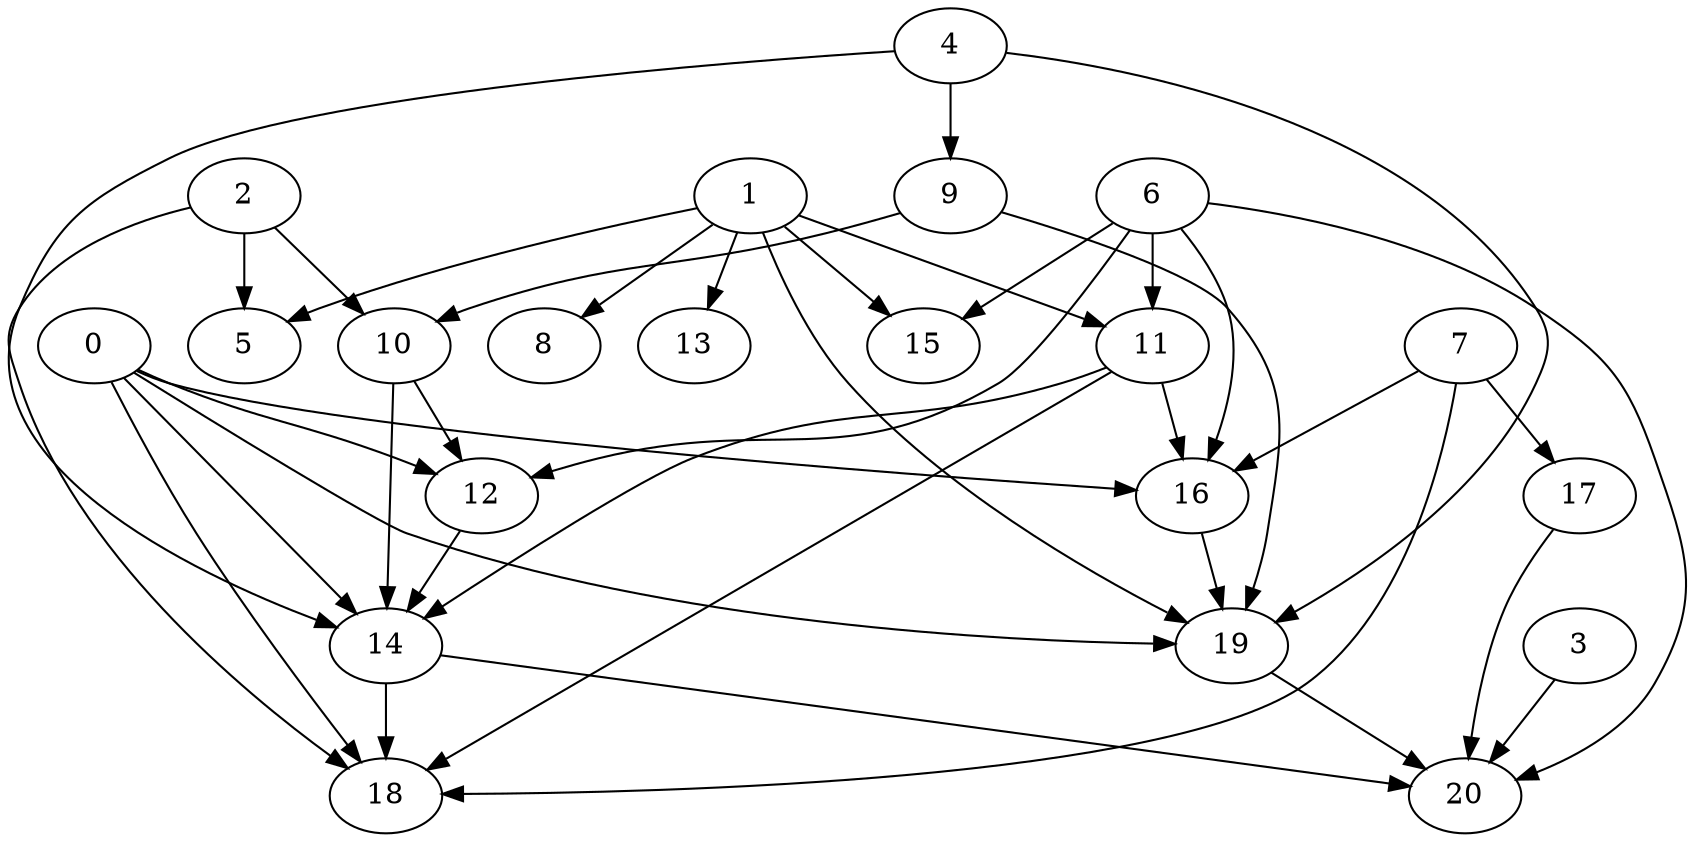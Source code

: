 digraph "Random_Nodes_21_Density_1.86_CCR_0.10_WeightType_Random_GB_Homogeneous-16" {
4 [Weight=65];
9 [Weight=131];
2 [Weight=115];
1 [Weight=98];
0 [Weight=164];
7 [Weight=147];
6 [Weight=49];
10 [Weight=82];
11 [Weight=82];
12 [Weight=98];
16 [Weight=147];
14 [Weight=131];
17 [Weight=98];
19 [Weight=82];
3 [Weight=33];
18 [Weight=164];
20 [Weight=164];
8 [Weight=147];
5 [Weight=115];
13 [Weight=115];
15 [Weight=65];
16 -> 19 [Weight=9];
10 -> 12 [Weight=8];
3 -> 20 [Weight=2];
2 -> 10 [Weight=7];
4 -> 19 [Weight=4];
0 -> 19 [Weight=3];
6 -> 20 [Weight=4];
17 -> 20 [Weight=7];
19 -> 20 [Weight=6];
9 -> 10 [Weight=8];
7 -> 16 [Weight=8];
2 -> 18 [Weight=5];
7 -> 17 [Weight=8];
1 -> 19 [Weight=2];
9 -> 19 [Weight=7];
0 -> 18 [Weight=4];
10 -> 14 [Weight=2];
0 -> 16 [Weight=8];
4 -> 14 [Weight=10];
1 -> 8 [Weight=9];
7 -> 18 [Weight=5];
6 -> 15 [Weight=4];
14 -> 20 [Weight=6];
2 -> 5 [Weight=6];
1 -> 11 [Weight=9];
11 -> 14 [Weight=4];
6 -> 11 [Weight=2];
6 -> 16 [Weight=5];
1 -> 15 [Weight=8];
0 -> 12 [Weight=9];
11 -> 16 [Weight=2];
1 -> 5 [Weight=4];
14 -> 18 [Weight=6];
1 -> 13 [Weight=4];
12 -> 14 [Weight=9];
6 -> 12 [Weight=9];
4 -> 9 [Weight=8];
0 -> 14 [Weight=6];
11 -> 18 [Weight=2];
}
